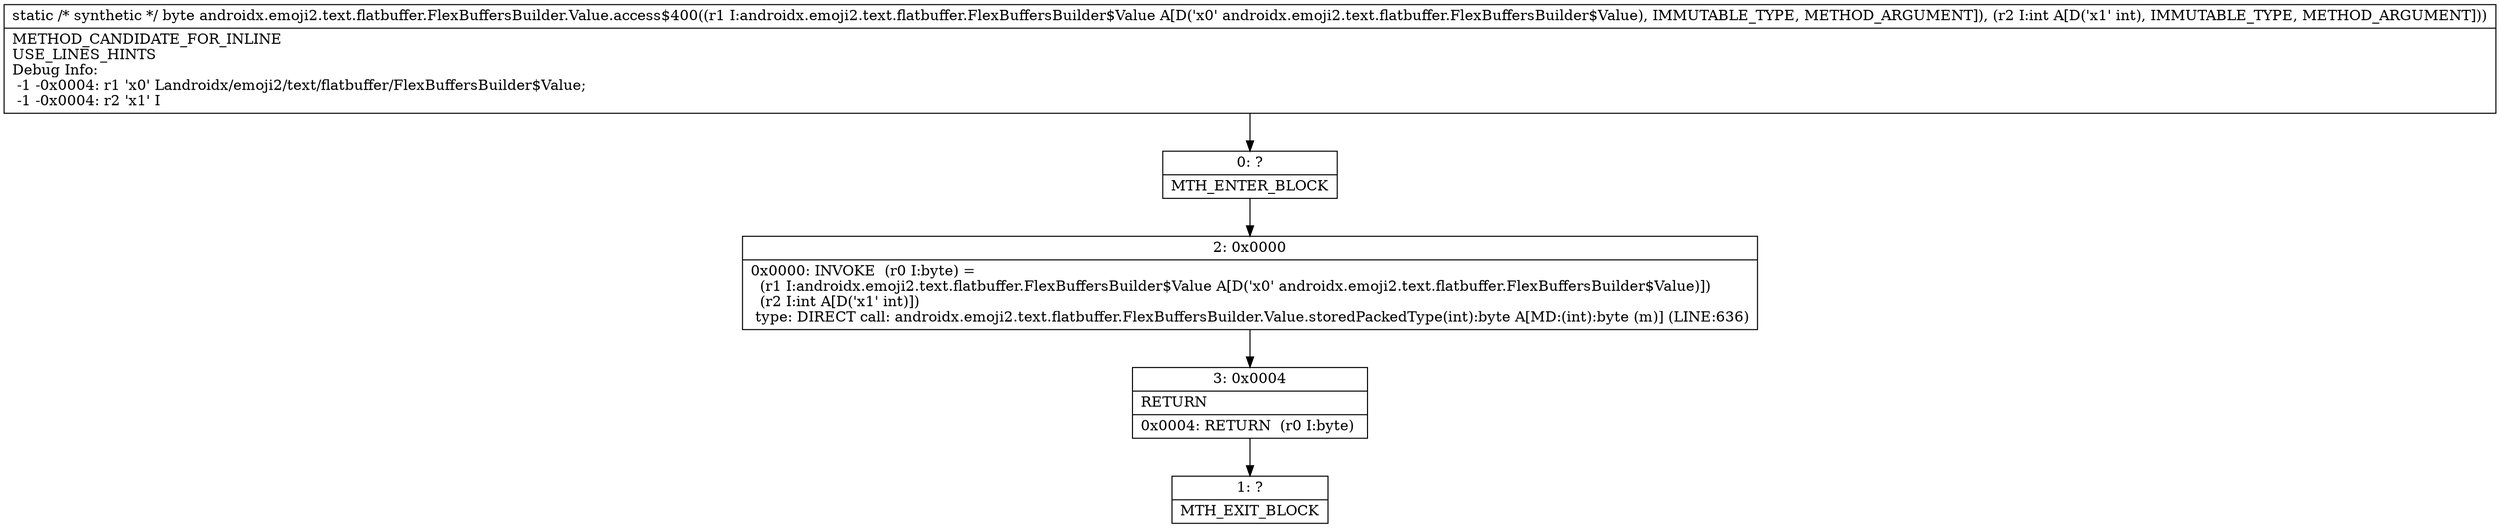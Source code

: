 digraph "CFG forandroidx.emoji2.text.flatbuffer.FlexBuffersBuilder.Value.access$400(Landroidx\/emoji2\/text\/flatbuffer\/FlexBuffersBuilder$Value;I)B" {
Node_0 [shape=record,label="{0\:\ ?|MTH_ENTER_BLOCK\l}"];
Node_2 [shape=record,label="{2\:\ 0x0000|0x0000: INVOKE  (r0 I:byte) = \l  (r1 I:androidx.emoji2.text.flatbuffer.FlexBuffersBuilder$Value A[D('x0' androidx.emoji2.text.flatbuffer.FlexBuffersBuilder$Value)])\l  (r2 I:int A[D('x1' int)])\l type: DIRECT call: androidx.emoji2.text.flatbuffer.FlexBuffersBuilder.Value.storedPackedType(int):byte A[MD:(int):byte (m)] (LINE:636)\l}"];
Node_3 [shape=record,label="{3\:\ 0x0004|RETURN\l|0x0004: RETURN  (r0 I:byte) \l}"];
Node_1 [shape=record,label="{1\:\ ?|MTH_EXIT_BLOCK\l}"];
MethodNode[shape=record,label="{static \/* synthetic *\/ byte androidx.emoji2.text.flatbuffer.FlexBuffersBuilder.Value.access$400((r1 I:androidx.emoji2.text.flatbuffer.FlexBuffersBuilder$Value A[D('x0' androidx.emoji2.text.flatbuffer.FlexBuffersBuilder$Value), IMMUTABLE_TYPE, METHOD_ARGUMENT]), (r2 I:int A[D('x1' int), IMMUTABLE_TYPE, METHOD_ARGUMENT]))  | METHOD_CANDIDATE_FOR_INLINE\lUSE_LINES_HINTS\lDebug Info:\l  \-1 \-0x0004: r1 'x0' Landroidx\/emoji2\/text\/flatbuffer\/FlexBuffersBuilder$Value;\l  \-1 \-0x0004: r2 'x1' I\l}"];
MethodNode -> Node_0;Node_0 -> Node_2;
Node_2 -> Node_3;
Node_3 -> Node_1;
}


